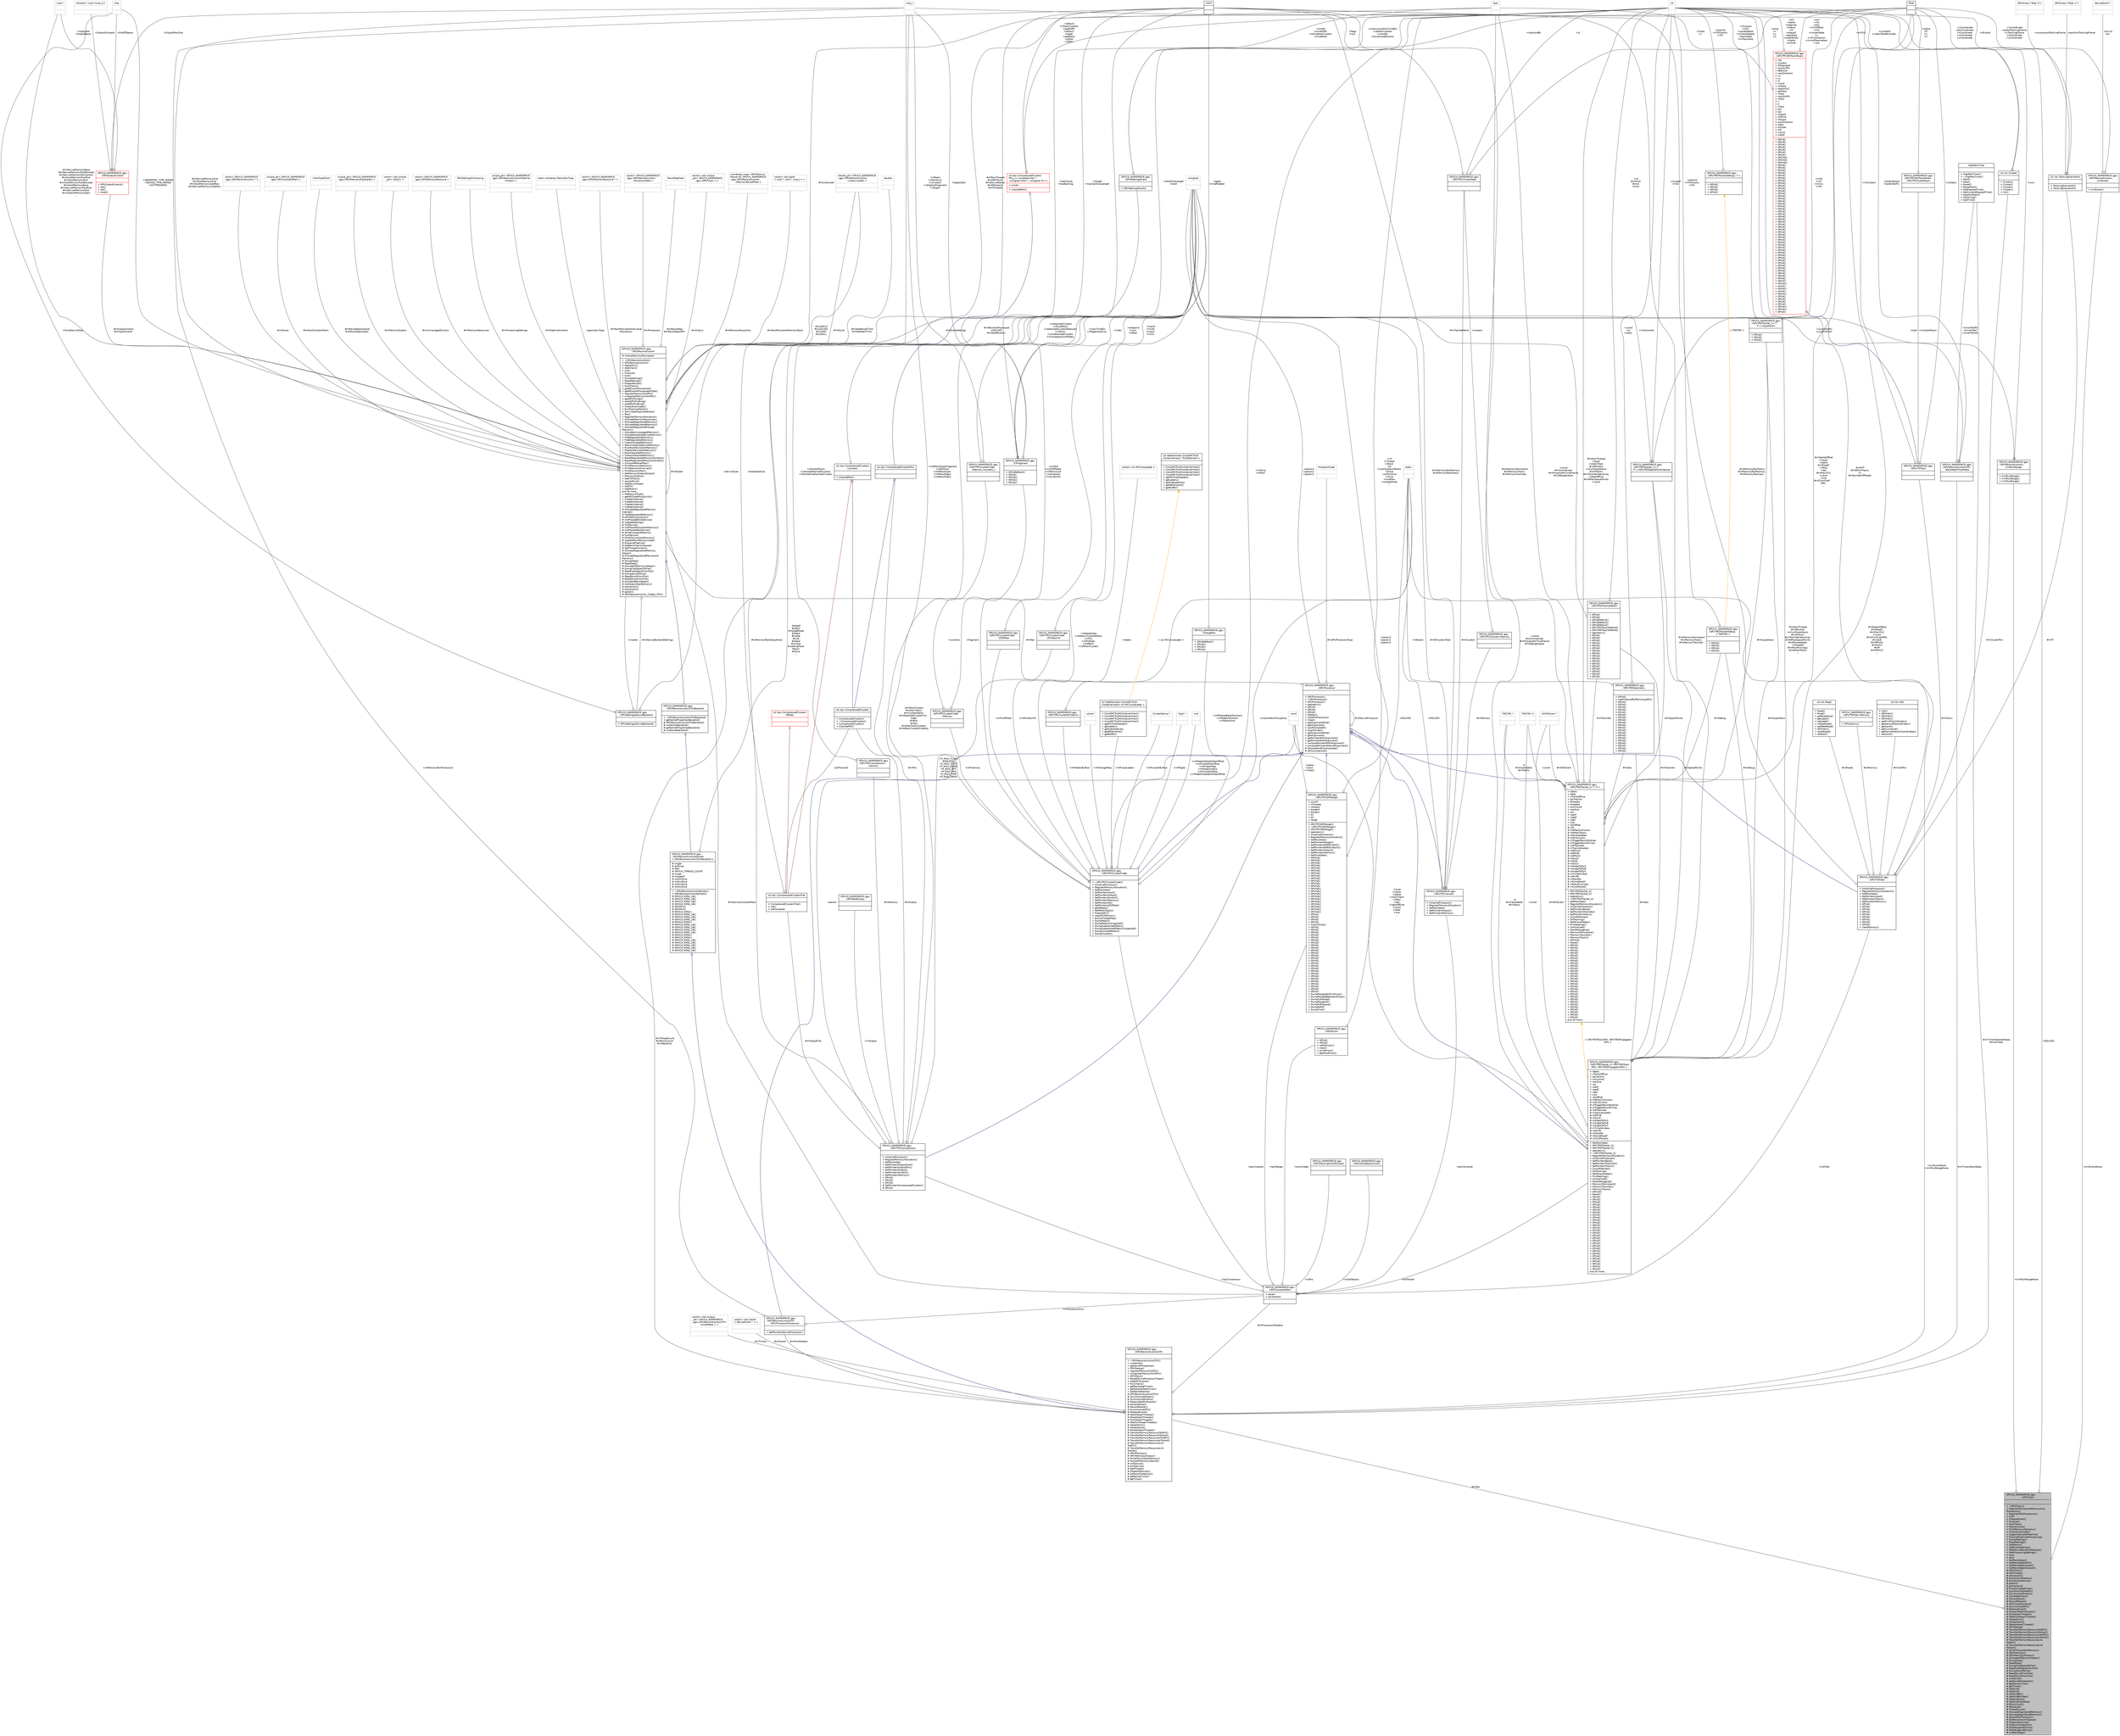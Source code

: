 digraph "GPUCA_NAMESPACE::gpu::GPUChain"
{
 // INTERACTIVE_SVG=YES
  bgcolor="transparent";
  edge [fontname="Helvetica",fontsize="10",labelfontname="Helvetica",labelfontsize="10"];
  node [fontname="Helvetica",fontsize="10",shape=record];
  Node3 [label="{GPUCA_NAMESPACE::gpu\l::GPUChain\n||+ ~GPUChain()\l+ RegisterPermanentMemoryAnd\lProcessors()\l+ RegisterGPUProcessors()\l+ Init()\l+ PrepareEvent()\l+ Finalize()\l+ RunChain()\l+ MemorySize()\l+ PrintMemoryStatistics()\l+ CheckErrorCodes()\l+ SupportsDoublePipeline()\l+ FinalizePipelinedProcessing()\l+ DumpSettings()\l+ ReadSettings()\l+ GetParam()\l+ GetEventSettings()\l+ GetDeviceBackendSettings()\l+ GetProcessingSettings()\l+ rec()\l+ rec()\l+ GetRecoSteps()\l+ GetRecoStepsGPU()\l+ GetRecoStepsInputs()\l+ GetRecoStepsOutputs()\l# GPUChain()\l# GetThread()\l# processors()\l# processorsShadow()\l# processorsDevice()\l# param()\l# processors()\l# ProcessingSettings()\l# SynchronizeStream()\l# SynchronizeEvents()\l# CondWaitEvent()\l# IsEventDone()\l# RecordMarker()\l# GetThreadContext()\l# SynchronizeGPU()\l# ReleaseEvent()\l# StreamWaitForEvents()\l# RunHelperThreads()\l# WaitForHelperThreads()\l# HelperError()\l# HelperDone()\l# ResetHelperThreads()\l# GPUDebug()\l# TransferMemoryResourceToGPU()\l# TransferMemoryResourceToHost()\l# TransferMemoryResourcesToGPU()\l# TransferMemoryResourcesToHost()\l# TransferMemoryResourceLink\lToGPU()\l# TransferMemoryResourceLink\lToHost()\l# WriteToConstantMemory()\l# GPUMemCpy()\l# GPUMemCpyAlways()\l# AllocateIOMemoryHelper()\l# DumpData()\l# ReadData()\l# DumpFlatObjectToFile()\l# ReadFlatObjectFromFile()\l# DumpStructToFile()\l# ReadStructFromFile()\l# ReadStructFromFile()\l# runKernel()\l# getKernelProperties()\l# getKernelTimer()\l# getTimer()\l# GetGrid()\l# GetGrid()\l# GetGridBlk()\l# GetGridBlkStep()\l# GetGridAuto()\l# GetGridAutoStep()\l# BlockCount()\l# WarpSize()\l# ThreadCount()\l# AllocateRegisteredMemory()\l# AllocateRegisteredMemory()\l# SetupGPUProcessor()\l# GetNextChainInQueue()\l# PrepareTextures()\l# DoStuckProtection()\l# DoDebugAndDump()\l# DoDebugAndDump()\l# runRecoStep()\l}",height=0.2,width=0.4,color="black", fillcolor="grey75", style="filled", fontcolor="black"];
  Node4 -> Node3 [color="grey25",fontsize="10",style="solid",label=" #mRec" ,arrowhead="odiamond",fontname="Helvetica"];
  Node4 [label="{GPUCA_NAMESPACE::gpu\l::GPUReconstructionCPU\n||+ ~GPUReconstructionCPU()\l+ runKernel()\l+ getKernelProperties()\l+ GPUDebug()\l+ registerMemoryForGPU()\l+ unregisterMemoryForGPU()\l+ GPUStuck()\l+ ResetDeviceProcessorTypes()\l+ AddGPUEvents()\l+ RunChains()\l+ getRecoStepTimer()\l+ getGeneralStepTimer()\l+ GetKernelName()\l# GPUReconstructionCPU()\l# SynchronizeStream()\l# SynchronizeEvents()\l# StreamWaitForEvents()\l# IsEventDone()\l# RecordMarker()\l# SynchronizeGPU()\l# ReleaseEvent()\l# StartHelperThreads()\l# StopHelperThreads()\l# RunHelperThreads()\l# WaitForHelperThreads()\l# HelperError()\l# HelperDone()\l# ResetHelperThreads()\l# TransferMemoryResourceToGPU()\l# TransferMemoryResourceToHost()\l# TransferMemoryResourcesToGPU()\l# TransferMemoryResourcesToHost()\l# TransferMemoryResourceLink\lToGPU()\l# TransferMemoryResourceLink\lToHost()\l# GPUMemCpy()\l# GPUMemCpyAlways()\l# WriteToConstantMemory()\l# TransferMemoryInternal()\l# InitDevice()\l# ExitDevice()\l# GetThread()\l# PrepareTextures()\l# DoStuckProtection()\l# getKernelTimer()\l# getTimer()\l}",height=0.2,width=0.4,color="black",URL="$db/d88/classGPUCA__NAMESPACE_1_1gpu_1_1GPUReconstructionCPU.html"];
  Node5 -> Node4 [dir="back",color="midnightblue",fontsize="10",style="solid",arrowtail="onormal",fontname="Helvetica"];
  Node5 [label="{GPUCA_NAMESPACE::gpu\l::GPUReconstructionKernels\l\< GPUReconstructionCPUBackend \>\n|# single\l# allSlices\l# REG\l# GPUCA_THREAD_COUNT\l# single\l# mergeAll\l# withinSlice\l# withinSlice\l# withinSlice\l# withinSlice\l|+ ~GPUReconstructionKernels()\l+ GPUReconstructionKernels()\l# GPUCA_KRNL_LB()\l# GPUCA_KRNL_LB()\l# GPUCA_KRNL_LB()\l# GPUCA_KRNL_LB()\l# GPUPtr1()\l# GPUPtr2()\l# GPUCA_KRNL()\l# GPUCA_KRNL_LB()\l# GPUCA_KRNL_LB()\l# GPUCA_KRNL_LB()\l# GPUCA_KRNL()\l# GPUCA_KRNL_LB()\l# GPUCA_KRNL_LB()\l# GPUCA_KRNL_LB()\l# GPUCA_KRNL_LB()\l# GPUCA_KRNL()\l# GPUCA_KRNL()\l# GPUCA_KRNL_LB()\l# GPUCA_KRNL_LB()\l# GPUCA_KRNL_LB()\l# GPUCA_KRNL_LB()\l# GPUCA_KRNL_LB()\l}",height=0.2,width=0.4,color="black",URL="$d2/dc7/classGPUCA__NAMESPACE_1_1gpu_1_1GPUReconstructionKernels_3_01GPUReconstructionCPUBackend_01_4.html"];
  Node6 -> Node5 [dir="back",color="midnightblue",fontsize="10",style="solid",arrowtail="onormal",fontname="Helvetica"];
  Node6 [label="{GPUCA_NAMESPACE::gpu\l::GPUReconstructionCPUBackend\n||+ ~GPUReconstructionCPUBackend()\l+ getKernelPropertiesBackend()\l# GPUReconstructionCPUBackend()\l# runKernelBackend()\l# getKernelPropertiesBackend()\l# runKernelBackend()\l}",height=0.2,width=0.4,color="black",URL="$d2/d24/classGPUCA__NAMESPACE_1_1gpu_1_1GPUReconstructionCPUBackend.html"];
  Node7 -> Node6 [dir="back",color="midnightblue",fontsize="10",style="solid",arrowtail="onormal",fontname="Helvetica"];
  Node7 [label="{GPUCA_NAMESPACE::gpu\l::GPUReconstruction\n|# mHostMemoryPermanent\l|+ ~GPUReconstruction()\l+ GPUReconstruction()\l+ operator=()\l+ AddChain()\l+ Init()\l+ Finalize()\l+ Exit()\l+ DumpSettings()\l+ ReadSettings()\l+ PrepareEvent()\l+ RunChains()\l+ getNEventsProcessed()\l+ getNEventsProcessedInStat()\l+ registerMemoryForGPU()\l+ unregisterMemoryForGPU()\l+ getGPUPointer()\l+ startGPUProfiling()\l+ endGPUProfiling()\l+ CheckErrorCodes()\l+ RunPipelineWorker()\l+ TerminatePipelineWorker()\l+ Res()\l+ RegisterMemoryAllocation()\l+ AllocateMemoryResources()\l+ AllocateRegisteredMemory()\l+ AllocateRegisteredMemory()\l+ AllocateRegisteredForeign\lMemory()\l+ AllocateUnmanagedMemory()\l+ AllocateVolatileDeviceMemory()\l+ FreeRegisteredMemory()\l+ FreeRegisteredMemory()\l+ ClearAllocatedMemory()\l+ ReturnVolatileDeviceMemory()\l+ PushNonPersistentMemory()\l+ PopNonPersistentMemory()\l+ BlockStackedMemory()\l+ UnblockStackedMemory()\l+ ResetRegisteredMemoryPointers()\l+ ResetRegisteredMemoryPointers()\l+ ComputeReuseMax()\l+ PrintMemoryStatistics()\l+ PrintMemoryOverview()\l+ PrintMemoryMax()\l+ SetMemoryExternalInput()\l+ MemoryScalers()\l+ GetITSTraits()\l+ slavesExist()\l+ GetDeviceType()\l+ IsGPU()\l+ GetParam()\land 30 more...\l+ GetDeviceType()\l+ getNIOTypeMultiplicity()\l+ CreateInstance()\l+ CreateInstance()\l+ CreateInstance()\l+ CreateInstance()\l# AllocateRegisteredMemory\lInternal()\l# FreeRegisteredMemory()\l# GPUReconstruction()\l# InitPhaseBeforeDevice()\l# UpdateSettings()\l# InitDevice()\l# InitPhasePermanentMemory()\l# InitPhaseAfterDevice()\l# WriteConstantParams()\l# ExitDevice()\l# WriteToConstantMemory()\l# UpdateMaxMemoryUsed()\l# EnqueuePipeline()\l# GetNextChainInQueue()\l# GetThreadContext()\l# AllocateRegisteredMemory\lHelper()\l# AllocateRegisteredPermanent\lMemory()\l# DumpData()\l# ReadData()\l# AllocateIOMemoryHelper()\l# DumpFlatObjectToFile()\l# ReadFlatObjectFromFile()\l# DumpStructToFile()\l# ReadStructFromFile()\l# ReadStructFromFile()\l# AvailableRecoSteps()\l# CanQueryMaxMemory()\l# processors()\l# processors()\l# param()\l# GPUReconstruction_Create_CPU()\l}",height=0.2,width=0.4,color="black",URL="$d6/df4/classGPUCA__NAMESPACE_1_1gpu_1_1GPUReconstruction.html"];
  Node8 -> Node7 [color="grey25",fontsize="10",style="solid",label=" #mUnmanagedChunks" ,arrowhead="odiamond",fontname="Helvetica"];
  Node8 [label="{vector\< std::unique\l_ptr\< char[]\> \>\n||}",height=0.2,width=0.4,color="grey75"];
  Node7 -> Node7 [color="grey25",fontsize="10",style="solid",label=" #mMaster" ,arrowhead="odiamond",fontname="Helvetica"];
  Node9 -> Node7 [color="grey25",fontsize="10",style="solid",label=" #mMemoryResources" ,arrowhead="odiamond",fontname="Helvetica"];
  Node9 [label="{vector\< GPUCA_NAMESPACE\l::gpu::GPUMemoryResource \>\n||}",height=0.2,width=0.4,color="grey75"];
  Node10 -> Node7 [color="grey25",fontsize="10",style="solid",label=" #sLibOCL2\n#sLibCUDA\n#sLibHIP\n#sLibOCL" ,arrowhead="odiamond",fontname="Helvetica"];
  Node10 [label="{shared_ptr\< GPUCA_NAMESPACE\l::gpu::GPUReconstruction\l::LibraryLoader \>\n||}",height=0.2,width=0.4,color="grey75"];
  Node11 -> Node7 [color="grey25",fontsize="10",style="solid",label=" #mStatKernelTime\n#mStatWallTime" ,arrowhead="odiamond",fontname="Helvetica"];
  Node11 [label="{double\n||}",height=0.2,width=0.4,color="grey75"];
  Node12 -> Node7 [color="grey25",fontsize="10",style="solid",label=" #mSlaves" ,arrowhead="odiamond",fontname="Helvetica"];
  Node12 [label="{vector\< GPUCA_NAMESPACE\l::gpu::GPUReconstruction * \>\n||}",height=0.2,width=0.4,color="grey75"];
  Node13 -> Node7 [color="grey25",fontsize="10",style="solid",label=" #mHostConstantMem" ,arrowhead="odiamond",fontname="Helvetica"];
  Node13 [label="{unique_ptr\< GPUCA_NAMESPACE\l::gpu::GPUConstantMem \>\n||}",height=0.2,width=0.4,color="grey75"];
  Node14 -> Node7 [color="grey25",fontsize="10",style="solid",label=" #mRecoStepsOutputs\n#mRecoStepsInputs" ,arrowhead="odiamond",fontname="Helvetica"];
  Node14 [label="{InOutTypeField\n||}",height=0.2,width=0.4,color="grey75"];
  Node15 -> Node7 [color="grey25",fontsize="10",style="solid",label=" #mMemoryScalers" ,arrowhead="odiamond",fontname="Helvetica"];
  Node15 [label="{unique_ptr\< GPUCA_NAMESPACE\l::gpu::GPUMemorySizeScalers \>\n||}",height=0.2,width=0.4,color="grey75"];
  Node16 -> Node7 [color="grey25",fontsize="10",style="solid",label=" #mOutputControl\n#mInputControl" ,arrowhead="odiamond",fontname="Helvetica"];
  Node16 [label="{GPUCA_NAMESPACE::gpu\l::GPUOutputControl\n||+ GPUOutputControl()\l+ set()\l+ set()\l+ reset()\l}",height=0.2,width=0.4,color="red",URL="$d4/d7c/structGPUCA__NAMESPACE_1_1gpu_1_1GPUOutputControl.html"];
  Node17 -> Node16 [color="grey25",fontsize="10",style="solid",label=" +OutputAllocator" ,arrowhead="odiamond",fontname="Helvetica"];
  Node17 [label="{function\< void *(size_t)\>\n||}",height=0.2,width=0.4,color="grey75"];
  Node18 -> Node16 [color="grey25",fontsize="10",style="solid",label=" +EndOfSpace" ,arrowhead="odiamond",fontname="Helvetica"];
  Node18 [label="{char\n||}",height=0.2,width=0.4,color="grey75"];
  Node19 -> Node16 [color="grey25",fontsize="10",style="solid",label=" +OutputMaxSize" ,arrowhead="odiamond",fontname="Helvetica"];
  Node19 [label="{size_t\n||}",height=0.2,width=0.4,color="grey75"];
  Node21 -> Node16 [color="grey25",fontsize="10",style="solid",label=" +OutputPtr\n+OutputBase" ,arrowhead="odiamond",fontname="Helvetica"];
  Node21 [label="{void *\n||}",height=0.2,width=0.4,color="grey75"];
  Node18 -> Node7 [color="grey25",fontsize="10",style="solid",label=" +GEOMETRY_TYPE_NAMES\n+DEVICE_TYPE_NAMES\n+IOTYPENAMES" ,arrowhead="odiamond",fontname="Helvetica"];
  Node10 -> Node7 [color="grey25",fontsize="10",style="solid",label=" #mMyLib" ,arrowhead="odiamond",fontname="Helvetica"];
  Node22 -> Node7 [color="grey25",fontsize="10",style="solid",label=" #mEventSettings" ,arrowhead="odiamond",fontname="Helvetica"];
  Node22 [label="{GPUCA_NAMESPACE::gpu\l::GPUSettingsEvent\n||+ GPUSettingsEvent()\l}",height=0.2,width=0.4,color="black",URL="$d0/d50/structGPUCA__NAMESPACE_1_1gpu_1_1GPUSettingsEvent.html"];
  Node23 -> Node22 [color="grey25",fontsize="10",style="solid",label=" +solenoidBz" ,arrowhead="odiamond",fontname="Helvetica"];
  Node23 [label="{float\n||}",height=0.2,width=0.4,color="black",URL="$d4/dc3/classfloat.html"];
  Node24 -> Node22 [color="grey25",fontsize="10",style="solid",label=" +continuousMaxTimeBin\n+needsClusterer\n+constBz\n+homemadeEvents" ,arrowhead="odiamond",fontname="Helvetica"];
  Node24 [label="{int\n||}",height=0.2,width=0.4,color="grey75"];
  Node19 -> Node7 [color="grey25",fontsize="10",style="solid",label=" #mDeviceMemorySize\n#mHostMemorySize\n#mHostMemoryUsedMax\n#mDeviceMemoryUsedMax" ,arrowhead="odiamond",fontname="Helvetica"];
  Node25 -> Node7 [color="grey25",fontsize="10",style="solid",label=" #mProcessingSettings" ,arrowhead="odiamond",fontname="Helvetica"];
  Node25 [label="{GPUSettingsProcessing\n||}",height=0.2,width=0.4,color="grey75"];
  Node26 -> Node7 [color="grey25",fontsize="10",style="solid",label=" #mDeviceConstantMem" ,arrowhead="odiamond",fontname="Helvetica"];
  Node26 [label="{GPUCA_NAMESPACE::gpu\l::GPUConstantMem\n|+ param\l+ tpcTrackers\l|}",height=0.2,width=0.4,color="black",URL="$dc/d57/structGPUCA__NAMESPACE_1_1gpu_1_1GPUConstantMem.html"];
  Node27 -> Node26 [color="grey25",fontsize="10",style="solid",label=" +tpcClusterer" ,arrowhead="odiamond",fontname="Helvetica"];
  Node27 [label="{GPUCA_NAMESPACE::gpu\l::GPUTPCClusterFinder\n||+ ~GPUTPCClusterFinder()\l+ InitializeProcessor()\l+ RegisterMemoryAllocation()\l+ SetMaxData()\l+ SetPointersInput()\l+ SetPointersOutput()\l+ SetPointersScratch()\l+ SetPointersMemory()\l+ SetPointersZS()\l+ SetPointersZSOffset()\l+ getNSteps()\l+ SetNMaxDigits()\l+ PrepareMC()\l+ clearMCMemory()\l+ DumpChargeMap()\l+ DumpPeaks()\l+ DumpPeaksCompacted()\l+ DumpSuppressedPeaks()\l+ DumpSuppressedPeaksCompacted()\l+ DumpCountedPeaks()\l+ DumpClusters()\l}",height=0.2,width=0.4,color="black",URL="$da/dac/classGPUCA__NAMESPACE_1_1gpu_1_1GPUTPCClusterFinder.html"];
  Node28 -> Node27 [dir="back",color="midnightblue",fontsize="10",style="solid",arrowtail="onormal",fontname="Helvetica"];
  Node28 [label="{GPUCA_NAMESPACE::gpu\l::GPUProcessor\n||+ GPUProcessor()\l+ ~GPUProcessor()\l+ GPUProcessor()\l+ operator=()\l+ GPUd()\l+ GPUd()\l+ GPUd()\l+ GetRec()\l+ InitGPUProcessor()\l+ Clear()\l+ getAlignmentMod()\l+ getAlignment()\l+ nextMultipleOf()\l+ alignPointer()\l+ getAlignmentMod()\l+ getAlignment()\l+ getPointerWithAlignment()\l+ getPointerWithAlignment()\l+ computePointerWithAlignment()\l+ computePointerWithoutAlignment()\l# AllocateAndInitializeLate()\l# GPUconstantref()\l}",height=0.2,width=0.4,color="black",URL="$d0/dd7/classGPUCA__NAMESPACE_1_1gpu_1_1GPUProcessor.html"];
  Node7 -> Node28 [color="grey25",fontsize="10",style="solid",label=" #mRec" ,arrowhead="odiamond",fontname="Helvetica"];
  Node28 -> Node28 [color="grey25",fontsize="10",style="solid",label=" #mDeviceProcessor" ,arrowhead="odiamond",fontname="Helvetica"];
  Node29 -> Node28 [color="grey25",fontsize="10",style="solid",label=" #mGPUProcessorType" ,arrowhead="odiamond",fontname="Helvetica"];
  Node29 [label="{ProcessorType\n||}",height=0.2,width=0.4,color="grey75"];
  Node30 -> Node28 [color="grey25",fontsize="10",style="solid",label=" +param1\n+param2\n+param3" ,arrowhead="odiamond",fontname="Helvetica"];
  Node30 [label="{unsigned\n||}",height=0.2,width=0.4,color="grey75"];
  Node31 -> Node27 [color="grey25",fontsize="10",style="solid",label=" +mMinMaxCN" ,arrowhead="odiamond",fontname="Helvetica"];
  Node31 [label="{GPUCA_NAMESPACE::gpu\l::GPUTPCClusterFinder\l::MinMaxCN\n||}",height=0.2,width=0.4,color="black",URL="$dc/dc6/structGPUCA__NAMESPACE_1_1gpu_1_1GPUTPCClusterFinder_1_1MinMaxCN.html"];
  Node30 -> Node31 [color="grey25",fontsize="10",style="solid",label=" +maxN\n+minN\n+maxC\n+minC" ,arrowhead="odiamond",fontname="Helvetica"];
  Node32 -> Node27 [color="grey25",fontsize="10",style="solid",label=" +mPmemory" ,arrowhead="odiamond",fontname="Helvetica"];
  Node32 [label="{GPUCA_NAMESPACE::gpu\l::GPUTPCClusterFinder\l::Memory\n||}",height=0.2,width=0.4,color="black",URL="$d6/d9c/structGPUCA__NAMESPACE_1_1gpu_1_1GPUTPCClusterFinder_1_1Memory.html"];
  Node33 -> Node32 [color="grey25",fontsize="10",style="solid",label=" +counters" ,arrowhead="odiamond",fontname="Helvetica"];
  Node33 [label="{GPUCA_NAMESPACE::gpu\l::GPUTPCClusterFinder\l::Memory::counters_t\n||}",height=0.2,width=0.4,color="black",URL="$d6/d42/structGPUCA__NAMESPACE_1_1gpu_1_1GPUTPCClusterFinder_1_1Memory_1_1counters__t.html"];
  Node19 -> Node33 [color="grey25",fontsize="10",style="solid",label=" +nPeaks\n+nPositions\n+nClusters\n+nDigitsInFragment\n+nDigits" ,arrowhead="odiamond",fontname="Helvetica"];
  Node30 -> Node33 [color="grey25",fontsize="10",style="solid",label=" +maxTimeBin\n+nPagesSubslice" ,arrowhead="odiamond",fontname="Helvetica"];
  Node34 -> Node32 [color="grey25",fontsize="10",style="solid",label=" +fragment" ,arrowhead="odiamond",fontname="Helvetica"];
  Node34 [label="{GPUCA_NAMESPACE::gpu\l::CfFragment\n||+ GPUdDefault()\l+ GPUd()\l+ GPUdi()\l+ GPUdi()\l+ GPUdi()\l}",height=0.2,width=0.4,color="black",URL="$db/d3d/structGPUCA__NAMESPACE_1_1gpu_1_1CfFragment.html"];
  Node35 -> Node34 [color="grey25",fontsize="10",style="solid",label=" +length\n+maxSubSliceLength" ,arrowhead="odiamond",fontname="Helvetica"];
  Node35 [label="{short\n||}",height=0.2,width=0.4,color="black",URL="$dc/d10/classshort.html"];
  Node19 -> Node34 [color="grey25",fontsize="10",style="solid",label=" +digitsStart" ,arrowhead="odiamond",fontname="Helvetica"];
  Node24 -> Node34 [color="grey25",fontsize="10",style="solid",label=" +totalSliceLength\n+start" ,arrowhead="odiamond",fontname="Helvetica"];
  Node36 -> Node34 [color="grey25",fontsize="10",style="solid",label=" +hasFuture\n+hasBacklog" ,arrowhead="odiamond",fontname="Helvetica"];
  Node36 [label="{bool\n||}",height=0.2,width=0.4,color="grey75"];
  Node30 -> Node34 [color="grey25",fontsize="10",style="solid",label=" +index" ,arrowhead="odiamond",fontname="Helvetica"];
  Node37 -> Node27 [color="grey25",fontsize="10",style="solid",label=" +mPfilteredPeakPositions\n+mPpeakPositions\n+mPpositions" ,arrowhead="odiamond",fontname="Helvetica"];
  Node37 [label="{GPUCA_NAMESPACE::gpu\l::ChargePos\n||+ GPUdDefault()\l+ GPUdi()\l+ GPUdi()\l+ GPUdi()\l}",height=0.2,width=0.4,color="black",URL="$dd/d68/structGPUCA__NAMESPACE_1_1gpu_1_1ChargePos.html"];
  Node35 -> Node37 [color="grey25",fontsize="10",style="solid",label=" +gpad\n+timePadded" ,arrowhead="odiamond",fontname="Helvetica"];
  Node35 -> Node27 [color="grey25",fontsize="10",style="solid",label=" +mZSId\n+mZSOffsetId\n+mMemoryId\n+mOutputId\n+mScratchId" ,arrowhead="odiamond",fontname="Helvetica"];
  Node19 -> Node27 [color="grey25",fontsize="10",style="solid",label=" +mNMaxDigitsFragment\n+mBufSize\n+mNMaxDigits\n+mNMaxPages\n+mNMaxPeaks" ,arrowhead="odiamond",fontname="Helvetica"];
  Node38 -> Node27 [color="grey25",fontsize="10",style="solid",label=" +mPchargeMap" ,arrowhead="odiamond",fontname="Helvetica"];
  Node38 [label="{ushort\n||}",height=0.2,width=0.4,color="grey75"];
  Node39 -> Node27 [color="grey25",fontsize="10",style="solid",label=" +mPdigits" ,arrowhead="odiamond",fontname="Helvetica"];
  Node39 [label="{Digit *\n||}",height=0.2,width=0.4,color="grey75"];
  Node24 -> Node27 [color="grey25",fontsize="10",style="solid",label=" +mISlice\n+mPbuf" ,arrowhead="odiamond",fontname="Helvetica"];
  Node40 -> Node27 [color="grey25",fontsize="10",style="solid",label=" +mPzsOffsets" ,arrowhead="odiamond",fontname="Helvetica"];
  Node40 [label="{GPUCA_NAMESPACE::gpu\l::GPUTPCClusterFinder\l::ZSOffset\n||}",height=0.2,width=0.4,color="black",URL="$da/d0d/structGPUCA__NAMESPACE_1_1gpu_1_1GPUTPCClusterFinder_1_1ZSOffset.html"];
  Node30 -> Node40 [color="grey25",fontsize="10",style="solid",label=" +endpoint\n+num\n+offset" ,arrowhead="odiamond",fontname="Helvetica"];
  Node41 -> Node27 [color="grey25",fontsize="10",style="solid",label=" +mPlabelsDataGlobalOffset\n+mPclusterPosInRow\n+mPindexMap\n+mPlabelsInRow\n+mPclusterInRow\n+mPlabelsHeaderGlobalOffset" ,arrowhead="odiamond",fontname="Helvetica"];
  Node41 [label="{uint\n||}",height=0.2,width=0.4,color="grey75"];
  Node42 -> Node27 [color="grey25",fontsize="10",style="solid",label=" +mPinputLabels" ,arrowhead="odiamond",fontname="Helvetica"];
  Node42 [label="{o2::dataformats::ConstMCTruth\lContainerView\< o2::MCCompLabel \>\n||+ ConstMCTruthContainerView()\l+ ConstMCTruthContainerView()\l+ ConstMCTruthContainerView()\l+ ConstMCTruthContainerView()\l+ getMCTruthHeader()\l+ getLabels()\l+ getIndexedSize()\l+ getNElements()\l+ getBuffer()\l}",height=0.2,width=0.4,color="black",URL="$de/d68/classo2_1_1dataformats_1_1ConstMCTruthContainerView.html"];
  Node43 -> Node42 [dir="back",color="orange",fontsize="10",style="solid",label=" \< o2::MCCompLabel \>" ,fontname="Helvetica"];
  Node43 [label="{o2::dataformats::ConstMCTruth\lContainerView\< TruthElement \>\n||+ ConstMCTruthContainerView()\l+ ConstMCTruthContainerView()\l+ ConstMCTruthContainerView()\l+ ConstMCTruthContainerView()\l+ getMCTruthHeader()\l+ getLabels()\l+ getIndexedSize()\l+ getNElements()\l+ getBuffer()\l}",height=0.2,width=0.4,color="black",URL="$de/d68/classo2_1_1dataformats_1_1ConstMCTruthContainerView.html"];
  Node44 -> Node27 [color="grey25",fontsize="10",style="solid",label=" +mScanWorkGroupSize" ,arrowhead="odiamond",fontname="Helvetica"];
  Node44 [label="{static\n||}",height=0.2,width=0.4,color="grey75"];
  Node45 -> Node27 [color="grey25",fontsize="10",style="solid",label=" +mPclusterByRow" ,arrowhead="odiamond",fontname="Helvetica"];
  Node45 [label="{ClusterNative *\n||}",height=0.2,width=0.4,color="grey75"];
  Node30 -> Node27 [color="grey25",fontsize="10",style="solid",label=" +mPpeakMap\n+mNMaxClusterPerRow\n+mPzs\n+mPisPeak\n+mNBufs\n+mNMaxClusters" ,arrowhead="odiamond",fontname="Helvetica"];
  Node46 -> Node27 [color="grey25",fontsize="10",style="solid",label=" +mPlabelsByRow" ,arrowhead="odiamond",fontname="Helvetica"];
  Node46 [label="{GPUCA_NAMESPACE::gpu\l::GPUTPCClusterMCInterim\n||}",height=0.2,width=0.4,color="black",URL="$d4/d0e/structGPUCA__NAMESPACE_1_1gpu_1_1GPUTPCClusterMCInterim.html"];
  Node47 -> Node46 [color="grey25",fontsize="10",style="solid",label=" +labels" ,arrowhead="odiamond",fontname="Helvetica"];
  Node47 [label="{vector\< o2::MCCompLabel \>\n||}",height=0.2,width=0.4,color="grey75"];
  Node48 -> Node26 [color="grey25",fontsize="10",style="solid",label=" +itsFitter" ,arrowhead="odiamond",fontname="Helvetica"];
  Node48 [label="{GPUCA_NAMESPACE::gpu\l::GPUITSFitter\n||+ InitializeProcessor()\l+ RegisterMemoryAllocation()\l+ SetMaxData()\l+ SetPointersInput()\l+ SetPointersTracks()\l+ SetPointersMemory()\l+ GPUd()\l+ GPUd()\l+ GPUd()\l+ GPUd()\l+ GPUd()\l+ GPUd()\l+ GPUd()\l+ GPUd()\l+ GPUd()\l+ clearMemory()\l}",height=0.2,width=0.4,color="black",URL="$d8/df8/classGPUCA__NAMESPACE_1_1gpu_1_1GPUITSFitter.html"];
  Node28 -> Node48 [dir="back",color="midnightblue",fontsize="10",style="solid",arrowtail="onormal",fontname="Helvetica"];
  Node49 -> Node48 [color="grey25",fontsize="10",style="solid",label=" #mClusterPtrs" ,arrowhead="odiamond",fontname="Helvetica"];
  Node49 [label="{o2::its::Cluster\n||+ Cluster()\l+ Cluster()\l+ Cluster()\l+ Cluster()\l+ Init()\l}",height=0.2,width=0.4,color="black",URL="$d6/de3/structo2_1_1its_1_1Cluster.html"];
  Node23 -> Node49 [color="grey25",fontsize="10",style="solid",label=" +xCoordinate\n+phiCoordinate\n+rCoordinate\n+zCoordinate\n+yCoordinate" ,arrowhead="odiamond",fontname="Helvetica"];
  Node24 -> Node49 [color="grey25",fontsize="10",style="solid",label=" +clusterId\n+indexTableBinIndex" ,arrowhead="odiamond",fontname="Helvetica"];
  Node50 -> Node48 [color="grey25",fontsize="10",style="solid",label=" #mRoads" ,arrowhead="odiamond",fontname="Helvetica"];
  Node50 [label="{o2::its::Road\n||+ Road()\l+ Road()\l+ getRoadSize()\l+ getLabel()\l+ setLabel()\l+ isFakeRoad()\l+ setFakeRoad()\l+ GPUhdni()\l+ resetRoad()\l+ addCell()\l}",height=0.2,width=0.4,color="black",URL="$d2/d7f/classo2_1_1its_1_1Road.html"];
  Node51 -> Node48 [color="grey25",fontsize="10",style="solid",label=" #mMemory" ,arrowhead="odiamond",fontname="Helvetica"];
  Node51 [label="{GPUCA_NAMESPACE::gpu\l::GPUITSFitter::Memory\n||+ GPUAtomic()\l}",height=0.2,width=0.4,color="black",URL="$dc/ddc/structGPUCA__NAMESPACE_1_1gpu_1_1GPUITSFitter_1_1Memory.html"];
  Node52 -> Node48 [color="grey25",fontsize="10",style="solid",label=" #mTF" ,arrowhead="odiamond",fontname="Helvetica"];
  Node52 [label="{o2::its::TrackingFrameInfo\n||+ TrackingFrameInfo()\l+ TrackingFrameInfo()\l}",height=0.2,width=0.4,color="black",URL="$d2/d5f/structo2_1_1its_1_1TrackingFrameInfo.html"];
  Node53 -> Node52 [color="grey25",fontsize="10",style="solid",label=" +covarianceTrackingFrame" ,arrowhead="odiamond",fontname="Helvetica"];
  Node53 [label="{GPUArray\< float, 3 \>\n||}",height=0.2,width=0.4,color="grey75"];
  Node54 -> Node52 [color="grey25",fontsize="10",style="solid",label=" +positionTrackingFrame" ,arrowhead="odiamond",fontname="Helvetica"];
  Node54 [label="{GPUArray\< float, 2 \>\n||}",height=0.2,width=0.4,color="grey75"];
  Node23 -> Node52 [color="grey25",fontsize="10",style="solid",label=" +xCoordinate\n+alphaTrackingFrame\n+xTrackingFrame\n+zCoordinate\n+yCoordinate" ,arrowhead="odiamond",fontname="Helvetica"];
  Node35 -> Node48 [color="grey25",fontsize="10",style="solid",label=" #mMemoryResTracks\n#mMemoryResMemory\n#mMemoryResInput" ,arrowhead="odiamond",fontname="Helvetica"];
  Node24 -> Node48 [color="grey25",fontsize="10",style="solid",label=" #mNTF\n#mNMaxTracks\n+v\n#mNumberOfRoads" ,arrowhead="odiamond",fontname="Helvetica"];
  Node55 -> Node48 [color="grey25",fontsize="10",style="solid",label=" #mTracks" ,arrowhead="odiamond",fontname="Helvetica"];
  Node55 [label="{GPUCA_NAMESPACE::gpu\l::GPUITSTrack\n||}",height=0.2,width=0.4,color="black",URL="$dc/d9a/classGPUCA__NAMESPACE_1_1gpu_1_1GPUITSTrack.html"];
  Node56 -> Node55 [dir="back",color="midnightblue",fontsize="10",style="solid",arrowtail="onormal",fontname="Helvetica"];
  Node56 [label="{GPUCA_NAMESPACE::gpu\l::GPUTPCGMTrackParam\n|+ iTrk\l+ clusters\l+ NTolerated\l+ maxSinPhi\l+ dEdxOut\l+ wayDirection\l+ xx\l+ yy\l+ zz\l+ maxN\l+ clAlpha\l+ rejectChi2\l+ lastRow\l+ iTrack\l+ maxSinPhi\l+ iTrack\l+ Y\l+ Z\l+ iTrack\l+ toX\l+ toX\l+ loopIdx\l+ ihitFirst\l+ ihitLast\l+ wayDirection\l+ state\l+ tzOuter\l+ mP\l+ mChi2\l+ mNDF\l|+ GPUd()\l+ GPUd()\l+ GPUd()\l+ GPUd()\l+ GPUd()\l+ GPUd()\l+ GPUd()\l+ GPUhd()\l+ GPUhd()\l+ GPUhd()\l+ GPUd()\l+ GPUd()\l+ GPUd()\l+ GPUd()\l+ GPUd()\l+ GPUd()\l+ GPUd()\l+ GPUd()\l+ GPUd()\l+ GPUd()\l+ GPUd()\l+ GPUd()\l+ GPUd()\l+ GPUd()\l+ GPUd()\l+ GPUd()\l+ GPUd()\l+ GPUd()\l+ GPUd()\l+ GPUd()\l+ GPUd()\l+ GPUd()\l+ GPUd()\l+ GPUd()\l+ GPUd()\l+ GPUd()\l+ GPUd()\l+ GPUd()\l+ GPUd()\l+ GPUd()\l+ GPUd()\l+ GPUd()\l+ GPUd()\l+ GPUd()\l+ GPUd()\l+ GPUd()\l+ GPUd()\l+ GPUd()\l+ GPUd()\l+ GPUd()\l+ GPUd()\l+ GPUd()\l+ GPUd()\l+ GPUd()\l+ GPUd()\l+ GPUd()\l+ GPUdi()\l+ while()\l+ GPUdi()\l+ while()\l+ GPUdi()\l+ GPUd()\l+ GPUd()\l+ GPUd()\l+ GPUd()\l+ GPUdi()\l+ GPUdi()\l+ GPUd()\l}",height=0.2,width=0.4,color="red",URL="$df/df6/classGPUCA__NAMESPACE_1_1gpu_1_1GPUTPCGMTrackParam.html"];
  Node23 -> Node56 [color="grey25",fontsize="10",style="solid",label=" +toY\n+mC\n+toZ\n+mTZOffset\n+mX\n+clusterState\n+v\n+inFlyDirection\n+mirrorParameters\n+row\n..." ,arrowhead="odiamond",fontname="Helvetica"];
  Node24 -> Node56 [color="grey25",fontsize="10",style="solid",label=" +toY\n+alpha\n+attempt\n+toRow\n+N\n+phase2\n+goodLeg\n+outerParam\n+Alpha\n+tzInner\n..." ,arrowhead="odiamond",fontname="Helvetica"];
  Node36 -> Node56 [color="grey25",fontsize="10",style="solid",label=" +mask\n+v" ,arrowhead="odiamond",fontname="Helvetica"];
  Node23 -> Node55 [color="grey25",fontsize="10",style="solid",label=" +mAlpha" ,arrowhead="odiamond",fontname="Helvetica"];
  Node24 -> Node55 [color="grey25",fontsize="10",style="solid",label=" +mClusters" ,arrowhead="odiamond",fontname="Helvetica"];
  Node64 -> Node55 [color="grey25",fontsize="10",style="solid",label=" +mOuterParam" ,arrowhead="odiamond",fontname="Helvetica"];
  Node64 [label="{GPUCA_NAMESPACE::gpu\l::GPUTPCGMTrackParam\l::GPUTPCOuterParam\n||}",height=0.2,width=0.4,color="black",URL="$d3/d23/structGPUCA__NAMESPACE_1_1gpu_1_1GPUTPCGMTrackParam_1_1GPUTPCOuterParam.html"];
  Node23 -> Node64 [color="grey25",fontsize="10",style="solid",label=" +alpha\n+P\n+C\n+X" ,arrowhead="odiamond",fontname="Helvetica"];
  Node65 -> Node48 [color="grey25",fontsize="10",style="solid",label=" #mCellPtrs" ,arrowhead="odiamond",fontname="Helvetica"];
  Node65 [label="{o2::its::Cell\n||+ Cell()\l+ GPUhdni()\l+ GPUhdni()\l+ GPUhdni()\l+ getFirstTrackletIndex()\l+ getSecondTrackletIndex()\l+ getLevel()\l+ getCurvature()\l+ getNormalVectorCoordinates()\l+ setLevel()\l}",height=0.2,width=0.4,color="black",URL="$dd/d89/classo2_1_1its_1_1Cell.html"];
  Node66 -> Node26 [color="grey25",fontsize="10",style="solid",label=" +ioPtrs" ,arrowhead="odiamond",fontname="Helvetica"];
  Node66 [label="{GPUCA_NAMESPACE::gpu\l::GPUTrackingInOutPointers\n||}",height=0.2,width=0.4,color="black",URL="$d2/d7f/structGPUCA__NAMESPACE_1_1gpu_1_1GPUTrackingInOutPointers.html"];
  Node67 -> Node26 [color="grey25",fontsize="10",style="solid",label=" +tpcConverter" ,arrowhead="odiamond",fontname="Helvetica"];
  Node67 [label="{GPUCA_NAMESPACE::gpu\l::GPUTPCConvert\n||+ InitializeProcessor()\l+ RegisterMemoryAllocation()\l+ SetMaxData()\l+ SetPointersOutput()\l+ SetPointersMemory()\l}",height=0.2,width=0.4,color="black",URL="$d3/d6f/classGPUCA__NAMESPACE_1_1gpu_1_1GPUTPCConvert.html"];
  Node28 -> Node67 [dir="back",color="midnightblue",fontsize="10",style="solid",arrowtail="onormal",fontname="Helvetica"];
  Node35 -> Node67 [color="grey25",fontsize="10",style="solid",label=" #mMemoryResMemory\n#mMemoryResOutput" ,arrowhead="odiamond",fontname="Helvetica"];
  Node68 -> Node67 [color="grey25",fontsize="10",style="solid",label=" #mClusters" ,arrowhead="odiamond",fontname="Helvetica"];
  Node68 [label="{GPUCA_NAMESPACE::gpu\l::GPUTPCClusterData\n||}",height=0.2,width=0.4,color="black",URL="$de/d16/structGPUCA__NAMESPACE_1_1gpu_1_1GPUTPCClusterData.html"];
  Node23 -> Node68 [color="grey25",fontsize="10",style="solid",label=" +amp\n+x\n+y\n+z" ,arrowhead="odiamond",fontname="Helvetica"];
  Node35 -> Node68 [color="grey25",fontsize="10",style="solid",label=" +flags\n+row" ,arrowhead="odiamond",fontname="Helvetica"];
  Node24 -> Node68 [color="grey25",fontsize="10",style="solid",label=" +id" ,arrowhead="odiamond",fontname="Helvetica"];
  Node69 -> Node67 [color="grey25",fontsize="10",style="solid",label=" #mMemory" ,arrowhead="odiamond",fontname="Helvetica"];
  Node69 [label="{GPUCA_NAMESPACE::gpu\l::GPUTPCConvert::Memory\n||}",height=0.2,width=0.4,color="black",URL="$d4/d0e/structGPUCA__NAMESPACE_1_1gpu_1_1GPUTPCConvert_1_1Memory.html"];
  Node68 -> Node69 [color="grey25",fontsize="10",style="solid",label=" +clusters" ,arrowhead="odiamond",fontname="Helvetica"];
  Node30 -> Node67 [color="grey25",fontsize="10",style="solid",label=" #mNClustersTotal" ,arrowhead="odiamond",fontname="Helvetica"];
  Node44 -> Node67 [color="grey25",fontsize="10",style="solid",label=" +NSLICES" ,arrowhead="odiamond",fontname="Helvetica"];
  Node70 -> Node26 [color="grey25",fontsize="10",style="solid",label=" +trdTracker" ,arrowhead="odiamond",fontname="Helvetica"];
  Node70 [label="{GPUCA_NAMESPACE::gpu\l::GPUTRDTracker_t\< GPUTRDTrack\lGPU, GPUTRDPropagatorGPU \>\n|+ labels\l+ nTrkltsOffline\l+ tpcTrackId\l+ collisionId\l+ rowSize\l+ cov\l+ roadY\l+ roadZ\l+ right\l+ size\l+ idxOffset\l# mNMaxCollisions\l# mNCollisions\l# mTriggerRecordIndices\l# mTriggerRecordTimes\l# mNTracklets\l# mTrackletLabels\l# mRPhiB\l# mDyA2\l# mAngleToDyA\l# mAngleToDyB\l# mAngleToDyC\l# mTimeWindow\l# mMinPt\l# mMaxEta\l# mExtraRoadY\l# mChi2Penalty\l|+ SetMaxData()\l+ GPUTRDTracker_t()\l+ GPUTRDTracker_t()\l+ operator=()\l+ ~GPUTRDTracker_t()\l+ RegisterMemoryAllocation()\l+ InitializeProcessor()\l+ SetPointersBase()\l+ SetPointersTracklets()\l+ SetPointersTracks()\l+ CountMatches()\l+ DoTracking()\l+ SetNCandidates()\l+ PrintSettings()\l+ IsInitialized()\l+ StartDebugging()\l+ MemoryPermanent()\l+ MemoryTracklets()\l+ MemoryTracks()\l+ GPUhd()\l+ Reset()\l+ GPUd()\l+ GPUd()\l+ GPUd()\l+ GPUd()\l+ GPUd()\l+ GPUd()\l+ GPUd()\l+ GPUd()\l+ GPUd()\l+ GPUd()\l+ GPUd()\l+ GPUd()\l+ GPUd()\l+ GPUd()\l+ GPUd()\l+ GPUd()\l+ GPUd()\l+ GPUd()\l+ GPUd()\l+ GPUd()\l+ GPUd()\l+ GPUd()\l+ GPUd()\l+ GPUd()\l+ GPUd()\l+ GPUd()\l+ GPUd()\l+ GPUd()\l+ GPUd()\land 26 more...\l}",height=0.2,width=0.4,color="black",URL="$db/db5/classGPUCA__NAMESPACE_1_1gpu_1_1GPUTRDTracker__t.html"];
  Node28 -> Node70 [dir="back",color="midnightblue",fontsize="10",style="solid",arrowtail="onormal",fontname="Helvetica"];
  Node71 -> Node70 [color="grey25",fontsize="10",style="solid",label=" #mDebug" ,arrowhead="odiamond",fontname="Helvetica"];
  Node71 [label="{GPUCA_NAMESPACE::gpu\l::GPUTRDTrackerDebug\l\< TRDTRK \>\n||+ GPUd()\l+ GPUd()\l+ GPUd()\l+ GPUd()\l}",height=0.2,width=0.4,color="black",URL="$dd/d07/classGPUCA__NAMESPACE_1_1gpu_1_1GPUTRDTrackerDebug.html"];
  Node24 -> Node71 [color="grey25",fontsize="10",style="solid",label=" +trackId\n+nTPCtracks\n+iTrk" ,arrowhead="odiamond",fontname="Helvetica"];
  Node72 -> Node71 [dir="back",color="orange",fontsize="10",style="solid",label=" \< TRDTRK \>" ,fontname="Helvetica"];
  Node72 [label="{GPUCA_NAMESPACE::gpu\l::GPUTRDTrackerDebug\< T \>\n||+ GPUd()\l+ GPUd()\l+ GPUd()\l+ GPUd()\l}",height=0.2,width=0.4,color="black",URL="$dd/d07/classGPUCA__NAMESPACE_1_1gpu_1_1GPUTRDTrackerDebug.html"];
  Node24 -> Node72 [color="grey25",fontsize="10",style="solid",label=" +trackId\n+nTPCtracks\n+iTrk" ,arrowhead="odiamond",fontname="Helvetica"];
  Node73 -> Node70 [color="grey25",fontsize="10",style="solid",label=" #mGeo" ,arrowhead="odiamond",fontname="Helvetica"];
  Node73 [label="{GPUCA_NAMESPACE::gpu\l::GPUTRDGeometry\n||+ GPUd()\l+ clearInternalBufferUniquePtr()\l+ GPUd()\l+ GPUd()\l+ GPUd()\l+ GPUd()\l+ GPUd()\l+ GPUd()\l+ GPUd()\l+ GPUd()\l+ GPUd()\l+ GPUd()\l+ GPUd()\l+ GPUd()\l+ GPUd()\l+ GPUd()\l+ GPUd()\l+ GPUd()\l+ GPUd()\l+ GPUd()\l+ GPUd()\l+ GPUd()\l}",height=0.2,width=0.4,color="black",URL="$d8/d19/classGPUCA__NAMESPACE_1_1gpu_1_1GPUTRDGeometry.html"];
  Node24 -> Node73 [color="grey25",fontsize="10",style="solid",label=" +const\n+st\n+stack" ,arrowhead="odiamond",fontname="Helvetica"];
  Node44 -> Node73 [color="grey25",fontsize="10",style="solid",label=" +kNstack" ,arrowhead="odiamond",fontname="Helvetica"];
  Node74 -> Node70 [color="grey25",fontsize="10",style="solid",label=" #mTracklets" ,arrowhead="odiamond",fontname="Helvetica"];
  Node74 [label="{GPUCA_NAMESPACE::gpu\l::GPUTRDTrackletWord\n||+ GPUd()\l+ GPUd()\l+ GPUdDefault()\l+ GPUdDefault()\l+ GPUdDefault()\l+ GPUTRDTrackletWord()\l+ GPUTRDTrackletWord()\l+ operator=()\l+ GPUd()\l+ GPUd()\l+ GPUd()\l+ GPUd()\l+ GPUd()\l+ GPUd()\l+ GPUd()\l+ GPUd()\l+ GPUd()\l+ GPUd()\l+ GPUd()\l+ GPUd()\l+ GPUd()\l+ GPUd()\l+ GPUd()\l+ GPUd()\l+ GPUd()\l}",height=0.2,width=0.4,color="black",URL="$d6/d2b/classGPUCA__NAMESPACE_1_1gpu_1_1GPUTRDTrackletWord.html"];
  Node24 -> Node74 [color="grey25",fontsize="10",style="solid",label=" +id\n#mHCId\n#mId\n+hcid" ,arrowhead="odiamond",fontname="Helvetica"];
  Node30 -> Node74 [color="grey25",fontsize="10",style="solid",label=" #mTrackletWord" ,arrowhead="odiamond",fontname="Helvetica"];
  Node75 -> Node70 [color="grey25",fontsize="10",style="solid",label=" #mHypothesis" ,arrowhead="odiamond",fontname="Helvetica"];
  Node75 [label="{GPUCA_NAMESPACE::gpu\l::GPUTRDTracker_t\< T,\l P \>::Hypothesis\n||+ GPUd()\l+ GPUd()\l+ GPUd()\l}",height=0.2,width=0.4,color="black",URL="$d5/dab/structGPUCA__NAMESPACE_1_1gpu_1_1GPUTRDTracker__t_1_1Hypothesis.html"];
  Node23 -> Node75 [color="grey25",fontsize="10",style="solid",label=" +mChi2" ,arrowhead="odiamond",fontname="Helvetica"];
  Node24 -> Node75 [color="grey25",fontsize="10",style="solid",label=" +mLayers\n+chi2\n+candidateId\n+mCandidateId\n+trackletId\n+mTrackletId" ,arrowhead="odiamond",fontname="Helvetica"];
  Node35 -> Node70 [color="grey25",fontsize="10",style="solid",label=" #mMemoryPermanent\n#mMemoryTracks\n#mMemoryTracklets" ,arrowhead="odiamond",fontname="Helvetica"];
  Node23 -> Node70 [color="grey25",fontsize="10",style="solid",label=" #mRadialOffset\n#mRoadZ\n#mMaxChi2\n+const\n#mZCorrCoefNRC\n#mDyB\n#mRPhiA2\n#mDyC2\n#mR\n#mRPhiC2\n..." ,arrowhead="odiamond",fontname="Helvetica"];
  Node76 -> Node70 [color="grey25",fontsize="10",style="solid",label=" +const" ,arrowhead="odiamond",fontname="Helvetica"];
  Node76 [label="{TRDTRK *t\n||}",height=0.2,width=0.4,color="grey75"];
  Node77 -> Node70 [color="grey25",fontsize="10",style="solid",label=" +t\n#mCandidates\n#mTracks" ,arrowhead="odiamond",fontname="Helvetica"];
  Node77 [label="{TRDTRK *\n||}",height=0.2,width=0.4,color="grey75"];
  Node24 -> Node70 [color="grey25",fontsize="10",style="solid",label=" #mMaxThreads\n#mNEvents\n+nCurrHypothesis\n#mNTracks\n#mTrackletIndexArray\n#mNMaxSpacePoints\n#mNCandidates\n+threadId\n#mMaxMissingLy\n#mNMaxTracks\n..." ,arrowhead="odiamond",fontname="Helvetica"];
  Node36 -> Node70 [color="grey25",fontsize="10",style="solid",label=" +const\n#mIsInitialized\n#mProcessPerTimeFrame\n#mDebugOutput" ,arrowhead="odiamond",fontname="Helvetica"];
  Node78 -> Node70 [color="grey25",fontsize="10",style="solid",label=" +layer\n+iLayer\n+alpha\n+checkTrack\n+zMax\n+det\n+labelOffline\n+const\n+label\n+snp\n..." ,arrowhead="odiamond",fontname="Helvetica"];
  Node78 [label="{const\n||}",height=0.2,width=0.4,color="grey75"];
  Node79 -> Node70 [color="grey25",fontsize="10",style="solid",label=" #mMCEvent" ,arrowhead="odiamond",fontname="Helvetica"];
  Node79 [label="{AliMCEvent *\n||}",height=0.2,width=0.4,color="grey75"];
  Node80 -> Node70 [color="grey25",fontsize="10",style="solid",label=" #mSpacePoints" ,arrowhead="odiamond",fontname="Helvetica"];
  Node80 [label="{GPUCA_NAMESPACE::gpu\l::GPUTRDTracker_t\< T,\l P \>::GPUTRDSpacePointInternal\n||}",height=0.2,width=0.4,color="black",URL="$db/dd7/structGPUCA__NAMESPACE_1_1gpu_1_1GPUTRDTracker__t_1_1GPUTRDSpacePointInternal.html"];
  Node23 -> Node80 [color="grey25",fontsize="10",style="solid",label=" +mDy\n+mX\n+mCov\n+mR" ,arrowhead="odiamond",fontname="Helvetica"];
  Node24 -> Node80 [color="grey25",fontsize="10",style="solid",label=" +mLabel\n+mId" ,arrowhead="odiamond",fontname="Helvetica"];
  Node30 -> Node80 [color="grey25",fontsize="10",style="solid",label=" +mVolumeId" ,arrowhead="odiamond",fontname="Helvetica"];
  Node81 -> Node70 [dir="back",color="orange",fontsize="10",style="solid",label=" \< GPUTRDTrackGPU, GPUTRDPropagator\lGPU \>" ,fontname="Helvetica"];
  Node81 [label="{GPUCA_NAMESPACE::gpu\l::GPUTRDTracker_t\< T, P \>\n|+ labels\l+ label\l+ nTrkltsOffline\l+ tpcTrackId\l+ threadId\l+ threadId\l+ collisionId\l+ rowSize\l+ cov\l+ roadY\l+ roadZ\l+ right\l+ size\l+ idxOffset\l# mR\l# mNMaxCollisions\l# mNMaxTracks\l# mNCandidates\l# mNCollisions\l# mTriggerRecordIndices\l# mTriggerRecordTimes\l# mNTracklets\l# mTrackletLabels\l# mRPhiA2\l# mRPhiB\l# mRPhiC2\l# mDyA2\l# mDyB\l# mDyC2\l# mAngleToDyA\l# mAngleToDyB\l# mAngleToDyC\l# mTimeWindow\l# mMinPt\l# mMaxEta\l# mExtraRoadY\l# mMaxMissingLy\l# mChi2Penalty\l|+ GPUTRDTracker_t()\l+ GPUTRDTracker_t()\l+ operator=()\l+ ~GPUTRDTracker_t()\l+ SetMaxData()\l+ RegisterMemoryAllocation()\l+ InitializeProcessor()\l+ SetPointersBase()\l+ SetPointersTracklets()\l+ SetPointersTracks()\l+ CountMatches()\l+ DoTracking()\l+ SetNCandidates()\l+ PrintSettings()\l+ IsInitialized()\l+ StartDebugging()\l+ MemoryPermanent()\l+ MemoryTracklets()\l+ MemoryTracks()\l+ GPUhd()\l+ Reset()\l+ GPUd()\l+ GPUd()\l+ GPUd()\l+ GPUd()\l+ GPUd()\l+ GPUd()\l+ GPUd()\l+ GPUd()\l+ GPUd()\l+ GPUd()\l+ GPUd()\l+ GPUd()\l+ GPUd()\l+ GPUd()\l+ GPUd()\l+ GPUd()\l+ GPUd()\l+ GPUd()\l+ GPUd()\l+ GPUd()\l+ GPUd()\l+ GPUd()\l+ GPUd()\l+ GPUd()\l+ GPUd()\l+ GPUd()\l+ GPUd()\l+ GPUd()\l+ GPUd()\land 26 more...\l}",height=0.2,width=0.4,color="black",URL="$db/db5/classGPUCA__NAMESPACE_1_1gpu_1_1GPUTRDTracker__t.html"];
  Node28 -> Node81 [dir="back",color="midnightblue",fontsize="10",style="solid",arrowtail="onormal",fontname="Helvetica"];
  Node71 -> Node81 [color="grey25",fontsize="10",style="solid",label=" #mDebug" ,arrowhead="odiamond",fontname="Helvetica"];
  Node73 -> Node81 [color="grey25",fontsize="10",style="solid",label=" #mGeo" ,arrowhead="odiamond",fontname="Helvetica"];
  Node74 -> Node81 [color="grey25",fontsize="10",style="solid",label=" #mTracklets" ,arrowhead="odiamond",fontname="Helvetica"];
  Node75 -> Node81 [color="grey25",fontsize="10",style="solid",label=" #mHypothesis" ,arrowhead="odiamond",fontname="Helvetica"];
  Node35 -> Node81 [color="grey25",fontsize="10",style="solid",label=" #mMemoryPermanent\n#mMemoryTracks\n#mMemoryTracklets" ,arrowhead="odiamond",fontname="Helvetica"];
  Node23 -> Node81 [color="grey25",fontsize="10",style="solid",label=" #mRadialOffset\n+iLayer\n+alpha\n#mRoadZ\n+zMax\n+det\n#mMaxChi2\n+const\n+snp\n#mZCorrCoef\lNRC\n..." ,arrowhead="odiamond",fontname="Helvetica"];
  Node76 -> Node81 [color="grey25",fontsize="10",style="solid",label=" +const" ,arrowhead="odiamond",fontname="Helvetica"];
  Node77 -> Node81 [color="grey25",fontsize="10",style="solid",label=" +t\n#mCandidates\n#mTracks" ,arrowhead="odiamond",fontname="Helvetica"];
  Node24 -> Node81 [color="grey25",fontsize="10",style="solid",label=" #mMaxThreads\n+layer\n+checkTrack\n#mNEvents\n+nCurrHypothesis\n#mNTracks\n#mTrackletIndexArray\n+labelOffline\n#mNMaxSpacePoints\n+const\n..." ,arrowhead="odiamond",fontname="Helvetica"];
  Node36 -> Node81 [color="grey25",fontsize="10",style="solid",label=" +const\n#mIsInitialized\n#mProcessPerTimeFrame\n#mDebugOutput" ,arrowhead="odiamond",fontname="Helvetica"];
  Node79 -> Node81 [color="grey25",fontsize="10",style="solid",label=" #mMCEvent" ,arrowhead="odiamond",fontname="Helvetica"];
  Node80 -> Node81 [color="grey25",fontsize="10",style="solid",label=" #mSpacePoints" ,arrowhead="odiamond",fontname="Helvetica"];
  Node82 -> Node26 [color="grey25",fontsize="10",style="solid",label=" +errorCodes" ,arrowhead="odiamond",fontname="Helvetica"];
  Node82 [label="{GPUCA_NAMESPACE::gpu\l::GPUErrors\n||+ GPUd()\l+ GPUd()\l+ setMemory()\l+ clear()\l+ printErrors()\l+ getMaxErrors()\l}",height=0.2,width=0.4,color="black",URL="$db/d11/classGPUCA__NAMESPACE_1_1gpu_1_1GPUErrors.html"];
  Node30 -> Node82 [color="grey25",fontsize="10",style="solid",label=" +param1\n+param2\n+param3" ,arrowhead="odiamond",fontname="Helvetica"];
  Node83 -> Node26 [color="grey25",fontsize="10",style="solid",label=" +calibObjects" ,arrowhead="odiamond",fontname="Helvetica"];
  Node83 [label="{GPUCA_NAMESPACE::gpu\l::GPUCalibObjectsConst\n||}",height=0.2,width=0.4,color="black",URL="$d5/d6e/structGPUCA__NAMESPACE_1_1gpu_1_1GPUCalibObjectsConst.html"];
  Node84 -> Node26 [color="grey25",fontsize="10",style="solid",label=" +tpcCompressor" ,arrowhead="odiamond",fontname="Helvetica"];
  Node84 [label="{GPUCA_NAMESPACE::gpu\l::GPUTPCCompression\n||+ InitializeProcessor()\l+ RegisterMemoryAllocation()\l+ SetMaxData()\l+ SetPointersOutputHost()\l+ SetPointersOutputPtrs()\l+ SetPointersOutput()\l+ SetPointersScratch()\l+ SetPointersMemory()\l+ GPUd()\l+ GPUd()\l+ GPUd()\l# SetPointersCompressedClusters()\l# GPUd()\l}",height=0.2,width=0.4,color="black",URL="$d0/da0/classGPUCA__NAMESPACE_1_1gpu_1_1GPUTPCCompression.html"];
  Node28 -> Node84 [dir="back",color="midnightblue",fontsize="10",style="solid",arrowtail="onormal",fontname="Helvetica"];
  Node85 -> Node84 [color="grey25",fontsize="10",style="solid",label=" #mPtrs" ,arrowhead="odiamond",fontname="Helvetica"];
  Node85 [label="{o2::tpc::CompressedClustersPtrs\n||}",height=0.2,width=0.4,color="black",URL="$dd/d10/structo2_1_1tpc_1_1CompressedClustersPtrs.html"];
  Node86 -> Node85 [dir="back",color="midnightblue",fontsize="10",style="solid",arrowtail="onormal",fontname="Helvetica"];
  Node86 [label="{o2::tpc::CompressedClusters\lPtrs_x\< unsigned char *,\l unsigned short *, unsigned int *\>\n|+ sliceA\l|+ ClassDefNV()\l}",height=0.2,width=0.4,color="red",URL="$d7/dea/structo2_1_1tpc_1_1CompressedClustersPtrs__x.html"];
  Node35 -> Node86 [color="grey25",fontsize="10",style="solid",label=" +qMaxA\n+nTrackClusters\n+padDiffU\n+qMaxU\n+padA\n+padResA\n+qTotA\n+qTotU" ,arrowhead="odiamond",fontname="Helvetica"];
  Node24 -> Node86 [color="grey25",fontsize="10",style="solid",label=" +timeA\n+timeDiffU\n+nSliceRowClusters\n+timeResA" ,arrowhead="odiamond",fontname="Helvetica"];
  Node35 -> Node84 [color="grey25",fontsize="10",style="solid",label=" #mMemoryResOutputHost" ,arrowhead="odiamond",fontname="Helvetica"];
  Node92 -> Node84 [color="grey25",fontsize="10",style="solid",label=" #mMemory" ,arrowhead="odiamond",fontname="Helvetica"];
  Node92 [label="{GPUCA_NAMESPACE::gpu\l::GPUTPCCompression::\lmemory\n||}",height=0.2,width=0.4,color="black",URL="$d1/d52/structGPUCA__NAMESPACE_1_1gpu_1_1GPUTPCCompression_1_1memory.html"];
  Node30 -> Node92 [color="grey25",fontsize="10",style="solid",label=" +nStoredTracks\n+nStoredAttachedClusters\n+nStoredUnattachedClusters" ,arrowhead="odiamond",fontname="Helvetica"];
  Node93 -> Node84 [color="grey25",fontsize="10",style="solid",label=" +mOutput" ,arrowhead="odiamond",fontname="Helvetica"];
  Node93 [label="{GPUCA_NAMESPACE::gpu\l::GPUFakeEmpty\n||}",height=0.2,width=0.4,color="black",URL="$d7/ddf/classGPUCA__NAMESPACE_1_1gpu_1_1GPUFakeEmpty.html"];
  Node30 -> Node84 [color="grey25",fontsize="10",style="solid",label=" #mMaxClusters\n#mMaxTracks\n#mClusterStatus\n#mAttachedClusterFirst\lIndex\n#nBits\n#max\n#mMaxTrackClusters\n#mNMaxClusterSliceRow" ,arrowhead="odiamond",fontname="Helvetica"];
  Node94 -> Node84 [color="grey25",fontsize="10",style="solid",label=" #mOutputFlat" ,arrowhead="odiamond",fontname="Helvetica"];
  Node94 [label="{o2::tpc::CompressedClustersFlat\n||+ CompressedClustersFlat()\l+ set()\l+ setForward()\l}",height=0.2,width=0.4,color="black",URL="$dd/d43/structo2_1_1tpc_1_1CompressedClustersFlat.html"];
  Node95 -> Node94 [dir="back",color="firebrick4",fontsize="10",style="solid",arrowtail="onormal",fontname="Helvetica"];
  Node95 [label="{o2::tpc::CompressedClusters\lCounters\n||+ ClassDefNV()\l}",height=0.2,width=0.4,color="black",URL="$dd/dd7/structo2_1_1tpc_1_1CompressedClustersCounters.html"];
  Node30 -> Node95 [color="grey25",fontsize="10",style="solid",label=" +nAttachedClusters\n+nSliceRows\n+nAttachedClustersReduced\n+nTracks\n+nUnattachedClusters\n+nComppressionModes" ,arrowhead="odiamond",fontname="Helvetica"];
  Node96 -> Node94 [dir="back",color="firebrick4",fontsize="10",style="solid",arrowtail="onormal",fontname="Helvetica"];
  Node96 [label="{o2::tpc::CompressedClusters\lOffsets\n||}",height=0.2,width=0.4,color="red",URL="$dd/d72/structo2_1_1tpc_1_1CompressedClustersOffsets.html"];
  Node19 -> Node94 [color="grey25",fontsize="10",style="solid",label=" +totalDataSize" ,arrowhead="odiamond",fontname="Helvetica"];
  Node98 -> Node94 [color="grey25",fontsize="10",style="solid",label=" +ptrForward" ,arrowhead="odiamond",fontname="Helvetica"];
  Node98 [label="{o2::tpc::CompressedClusters\n||+ CompressedClusters()\l+ ~CompressedClusters()\l+ CompressedClusters()\l+ ClassDefNV()\l}",height=0.2,width=0.4,color="black",URL="$d6/d95/structo2_1_1tpc_1_1CompressedClusters.html"];
  Node95 -> Node98 [dir="back",color="midnightblue",fontsize="10",style="solid",arrowtail="onormal",fontname="Helvetica"];
  Node85 -> Node98 [dir="back",color="midnightblue",fontsize="10",style="solid",arrowtail="onormal",fontname="Helvetica"];
  Node78 -> Node84 [color="grey25",fontsize="10",style="solid",label=" +param" ,arrowhead="odiamond",fontname="Helvetica"];
  Node44 -> Node84 [color="grey25",fontsize="10",style="solid",label=" +P_MAX_FLAGS\n#NSLICES\n+P_MAX_QTOT\n+P_MAX_SIGMA\n+P_MAX_QPT\n+P_MAX_PAD\n+P_MAX_TIME\n+P_MAX_QMAX" ,arrowhead="odiamond",fontname="Helvetica"];
  Node98 -> Node84 [color="grey25",fontsize="10",style="solid",label=" #mOutput" ,arrowhead="odiamond",fontname="Helvetica"];
  Node99 -> Node26 [color="grey25",fontsize="10",style="solid",label=" +tpcMerger" ,arrowhead="odiamond",fontname="Helvetica"];
  Node99 [label="{GPUCA_NAMESPACE::gpu\l::GPUTPCGMMerger\n|+ sliceTr\l+ nThreads\l+ nOutput\l+ border0\l+ border1\l+ b1\l+ b2\l+ range\l|+ GPUTPCGMMerger()\l+ ~GPUTPCGMMerger()\l+ GPUTPCGMMerger()\l+ operator=()\l+ InitializeProcessor()\l+ RegisterMemoryAllocation()\l+ SetMaxData()\l+ SetPointersMerger()\l+ SetPointersRefitScratch()\l+ SetPointersRefitScratch2()\l+ SetPointersOutput()\l+ SetPointersMemory()\l+ SetSliceData()\l+ GPUhd()\l+ GPUhd()\l+ GPUhd()\l+ GPUhd()\l+ GPUhd()\l+ GPUhd()\l+ GPUhd()\l+ GPUhd()\l+ GPUhd()\l+ GPUhd()\l+ GPUhd()\l+ GPUhd()\l+ GPUhdi()\l+ GPUhdi()\l+ GPUhdi()\l+ GPUhdi()\l+ GPUhdi()\l+ GPUhdi()\l+ GPUhdi()\l+ GPUhdi()\l+ GPUhdi()\l+ GPUhdi()\l+ GPUd()\l+ GPUd()\l+ GPUd()\l+ GPUd()\l+ CheckSlices()\l+ GPUd()\l+ GPUd()\l+ GPUd()\l+ GPUd()\l+ GPUd()\l+ GPUd()\l+ GPUd()\l+ GPUd()\l+ GPUd()\l+ GPUd()\l+ GPUd()\l+ GPUd()\l+ GPUd()\l+ GPUd()\l+ GPUd()\l+ GPUd()\l+ GPUd()\l+ GPUd()\l+ GPUd()\l+ GPUd()\l+ GPUd()\l+ GPUd()\l+ GPUd()\l+ GPUd()\l+ GPUd()\l+ GPUd()\l+ DumpMergedWithinSlices()\l+ DumpMergedBetweenSlices()\l+ DumpCollected()\l+ DumpMergeCE()\l+ DumpFitPrepare()\l+ DumpRefit()\l+ DumpFinal()\l}",height=0.2,width=0.4,color="black",URL="$d5/d35/classGPUCA__NAMESPACE_1_1gpu_1_1GPUTPCGMMerger.html"];
  Node28 -> Node99 [dir="back",color="midnightblue",fontsize="10",style="solid",arrowtail="onormal",fontname="Helvetica"];
  Node24 -> Node99 [color="grey25",fontsize="10",style="solid",label=" +n2\n+iThread\n+iBlock\n+N\n+useOrigTrackParam\n+jSlice\n+withinSlice\n+iSlice\n+cmpMax\n+mergeMode\n..." ,arrowhead="odiamond",fontname="Helvetica"];
  Node78 -> Node99 [color="grey25",fontsize="10",style="solid",label=" +alpha\n+slice\n+inTrack" ,arrowhead="odiamond",fontname="Helvetica"];
  Node44 -> Node99 [color="grey25",fontsize="10",style="solid",label=" +NSLICES" ,arrowhead="odiamond",fontname="Helvetica"];
  Node100 -> Node7 [color="grey25",fontsize="10",style="solid",label=" #mPipelineContext" ,arrowhead="odiamond",fontname="Helvetica"];
  Node100 [label="{unique_ptr\< GPUCA_NAMESPACE\l::gpu::GPUReconstructionPipeline\lContext \>\n||}",height=0.2,width=0.4,color="grey75"];
  Node24 -> Node7 [color="grey25",fontsize="10",style="solid",label=" #mMaxThreads\n#mGPUStuck\n#mDeviceName\n#mNStreams\n#mThreadId" ,arrowhead="odiamond",fontname="Helvetica"];
  Node101 -> Node7 [color="grey25",fontsize="10",style="solid",label=" +geometryType" ,arrowhead="odiamond",fontname="Helvetica"];
  Node101 [label="{static constexpr GeometryType\n||}",height=0.2,width=0.4,color="grey75"];
  Node36 -> Node7 [color="grey25",fontsize="10",style="solid",label=" #mInitialized" ,arrowhead="odiamond",fontname="Helvetica"];
  Node102 -> Node7 [color="grey25",fontsize="10",style="solid",label=" #mDeviceBackendSettings" ,arrowhead="odiamond",fontname="Helvetica"];
  Node102 [label="{GPUCA_NAMESPACE::gpu\l::GPUSettingsDeviceBackend\n||+ GPUSettingsDeviceBackend()\l}",height=0.2,width=0.4,color="black",URL="$dd/dc7/structGPUCA__NAMESPACE_1_1gpu_1_1GPUSettingsDeviceBackend.html"];
  Node7 -> Node102 [color="grey25",fontsize="10",style="solid",label=" +master" ,arrowhead="odiamond",fontname="Helvetica"];
  Node18 -> Node102 [color="grey25",fontsize="10",style="solid",label=" +forceDeviceType" ,arrowhead="odiamond",fontname="Helvetica"];
  Node30 -> Node102 [color="grey25",fontsize="10",style="solid",label=" +deviceType" ,arrowhead="odiamond",fontname="Helvetica"];
  Node103 -> Node7 [color="grey25",fontsize="10",style="solid",label=" #mNonPersistentIndividual\lAllocations" ,arrowhead="odiamond",fontname="Helvetica"];
  Node103 [label="{vector\< GPUCA_NAMESPACE\l::gpu::GPUMemoryResource * \>\n||}",height=0.2,width=0.4,color="grey75"];
  Node104 -> Node7 [color="grey25",fontsize="10",style="solid",label=" #mProcessors" ,arrowhead="odiamond",fontname="Helvetica"];
  Node104 [label="{vector\< GPUCA_NAMESPACE\l::gpu::GPUReconstruction\l::ProcessorData \>\n||}",height=0.2,width=0.4,color="grey75"];
  Node105 -> Node7 [color="grey25",fontsize="10",style="solid",label=" #mRecoSteps\n#mRecoStepsGPU" ,arrowhead="odiamond",fontname="Helvetica"];
  Node105 [label="{RecoStepField\n||}",height=0.2,width=0.4,color="grey75"];
  Node106 -> Node7 [color="grey25",fontsize="10",style="solid",label=" #mChains" ,arrowhead="odiamond",fontname="Helvetica"];
  Node106 [label="{vector\< std::unique\l_ptr\< GPUCA_NAMESPACE\l::gpu::GPUChain \> \>\n||}",height=0.2,width=0.4,color="grey75"];
  Node30 -> Node7 [color="grey25",fontsize="10",style="solid",label=" #mNEventsProcessed\n+NSLICES\n#mStatNEvents" ,arrowhead="odiamond",fontname="Helvetica"];
  Node107 -> Node7 [color="grey25",fontsize="10",style="solid",label=" #mMemoryReuse1to1" ,arrowhead="odiamond",fontname="Helvetica"];
  Node107 [label="{unordered_map\< GPUMemory\lReuse::ID, GPUCA_NAMESPACE\l::gpu::GPUReconstruction\l::MemoryReuseMeta \>\n||}",height=0.2,width=0.4,color="grey75"];
  Node21 -> Node7 [color="grey25",fontsize="10",style="solid",label=" #mDeviceMemoryBase\n#mDeviceMemoryPoolBlocked\n#mDeviceMemoryPermanent\n#mHostMemoryPoolEnd\n#mHostMemoryPool\n#mHostMemoryPoolBlocked\n#mHostMemoryBase\n#mDeviceMemoryPoolEnd\n#mDeviceMemoryPool\n#mVolatileMemoryStart\n..." ,arrowhead="odiamond",fontname="Helvetica"];
  Node108 -> Node7 [color="grey25",fontsize="10",style="solid",label=" #mNonPersistentMemoryStack" ,arrowhead="odiamond",fontname="Helvetica"];
  Node108 [label="{vector\< std::tuple\l\< void *, void *, size_t \> \>\n||}",height=0.2,width=0.4,color="grey75"];
  Node30 -> Node5 [color="grey25",fontsize="10",style="solid",label=" #step0\n#step1\n#mergeMode\n#step2\n#mode\n#size\n#step4\n#simple\n#useOrigTrack\lParam\n#iSlice\n..." ,arrowhead="odiamond",fontname="Helvetica"];
  Node109 -> Node4 [color="grey25",fontsize="10",style="solid",label=" #mProcShadow" ,arrowhead="odiamond",fontname="Helvetica"];
  Node109 [label="{GPUCA_NAMESPACE::gpu\l::GPUReconstructionCPU\l::GPUProcessorProcessors\n||+ SetPointersDeviceProcessor()\l}",height=0.2,width=0.4,color="black",URL="$d2/d83/structGPUCA__NAMESPACE_1_1gpu_1_1GPUReconstructionCPU_1_1GPUProcessorProcessors.html"];
  Node28 -> Node109 [dir="back",color="midnightblue",fontsize="10",style="solid",arrowtail="onormal",fontname="Helvetica"];
  Node35 -> Node109 [color="grey25",fontsize="10",style="solid",label=" +mMemoryResProcessors" ,arrowhead="odiamond",fontname="Helvetica"];
  Node26 -> Node109 [color="grey25",fontsize="10",style="solid",label=" +mProcessorsProc" ,arrowhead="odiamond",fontname="Helvetica"];
  Node110 -> Node4 [color="grey25",fontsize="10",style="solid",label=" #mTimersRecoSteps" ,arrowhead="odiamond",fontname="Helvetica"];
  Node110 [label="{GPUCA_NAMESPACE::gpu\l::GPUReconstructionCPU\l::RecoStepTimerMeta\n||}",height=0.2,width=0.4,color="black",URL="$d1/d8a/structGPUCA__NAMESPACE_1_1gpu_1_1GPUReconstructionCPU_1_1RecoStepTimerMeta.html"];
  Node19 -> Node110 [color="grey25",fontsize="10",style="solid",label=" +bytesToHost\n+bytesToGPU" ,arrowhead="odiamond",fontname="Helvetica"];
  Node30 -> Node110 [color="grey25",fontsize="10",style="solid",label=" +countToGPU\n+countToHost" ,arrowhead="odiamond",fontname="Helvetica"];
  Node111 -> Node110 [color="grey25",fontsize="10",style="solid",label=" +timerToGPU\n+timerTotal\n+timerToHost" ,arrowhead="odiamond",fontname="Helvetica"];
  Node111 [label="{HighResTimer\n||+ HighResTimer()\l+ ~HighResTimer()\l+ Start()\l+ Stop()\l+ Reset()\l+ ResetStart()\l+ GetElapsedTime()\l+ GetCurrentElapsedTime()\l+ StopAndStart()\l+ IsRunning()\l+ AddTime()\l}",height=0.2,width=0.4,color="black",URL="$da/dd8/classHighResTimer.html"];
  Node26 -> Node4 [color="grey25",fontsize="10",style="solid",label=" #mProcessorsShadow" ,arrowhead="odiamond",fontname="Helvetica"];
  Node112 -> Node4 [color="grey25",fontsize="10",style="solid",label=" #mTimers" ,arrowhead="odiamond",fontname="Helvetica"];
  Node112 [label="{vector\< std::unique\l_ptr\< GPUCA_NAMESPACE\l::gpu::GPUReconstructionCPU\l::timerMeta \> \>\n||}",height=0.2,width=0.4,color="grey75"];
  Node30 -> Node4 [color="grey25",fontsize="10",style="solid",label=" #mThreadCount\n#mBlockCount\n#mWarpSize" ,arrowhead="odiamond",fontname="Helvetica"];
  Node44 -> Node4 [color="grey25",fontsize="10",style="solid",label=" +krnlEventNone\n+krnlRunRangeNone" ,arrowhead="odiamond",fontname="Helvetica"];
  Node113 -> Node4 [color="grey25",fontsize="10",style="solid",label=" #mEvents" ,arrowhead="odiamond",fontname="Helvetica"];
  Node113 [label="{vector\< std::vector\l\< deviceEvent * \> \>\n||}",height=0.2,width=0.4,color="grey75"];
  Node111 -> Node4 [color="grey25",fontsize="10",style="solid",label=" #mTimersGeneralSteps\n#timerTotal" ,arrowhead="odiamond",fontname="Helvetica"];
  Node114 -> Node3 [color="grey25",fontsize="10",style="solid",label=" +krnlRunRangeNone" ,arrowhead="odiamond",fontname="Helvetica"];
  Node114 [label="{GPUCA_NAMESPACE::gpu\l::GPUReconstruction::\lkrnlRunRange\n||+ krnlRunRange()\l+ krnlRunRange()\l+ krnlRunRange()\l}",height=0.2,width=0.4,color="black",URL="$d0/d12/structGPUCA__NAMESPACE_1_1gpu_1_1GPUReconstruction_1_1krnlRunRange.html"];
  Node24 -> Node114 [color="grey25",fontsize="10",style="solid",label=" +num" ,arrowhead="odiamond",fontname="Helvetica"];
  Node30 -> Node114 [color="grey25",fontsize="10",style="solid",label=" +start" ,arrowhead="odiamond",fontname="Helvetica"];
  Node24 -> Node3 [color="grey25",fontsize="10",style="solid",label=" +NSLICES" ,arrowhead="odiamond",fontname="Helvetica"];
  Node115 -> Node3 [color="grey25",fontsize="10",style="solid",label=" +krnlEventNone" ,arrowhead="odiamond",fontname="Helvetica"];
  Node115 [label="{GPUCA_NAMESPACE::gpu\l::GPUReconstruction::\lkrnlEvent\n||+ krnlEvent()\l}",height=0.2,width=0.4,color="black",URL="$de/dbb/structGPUCA__NAMESPACE_1_1gpu_1_1GPUReconstruction_1_1krnlEvent.html"];
  Node24 -> Node115 [color="grey25",fontsize="10",style="solid",label=" +nEvents" ,arrowhead="odiamond",fontname="Helvetica"];
  Node116 -> Node115 [color="grey25",fontsize="10",style="solid",label=" +evList\n+ev" ,arrowhead="odiamond",fontname="Helvetica"];
  Node116 [label="{deviceEvent *\n||}",height=0.2,width=0.4,color="grey75"];
}
